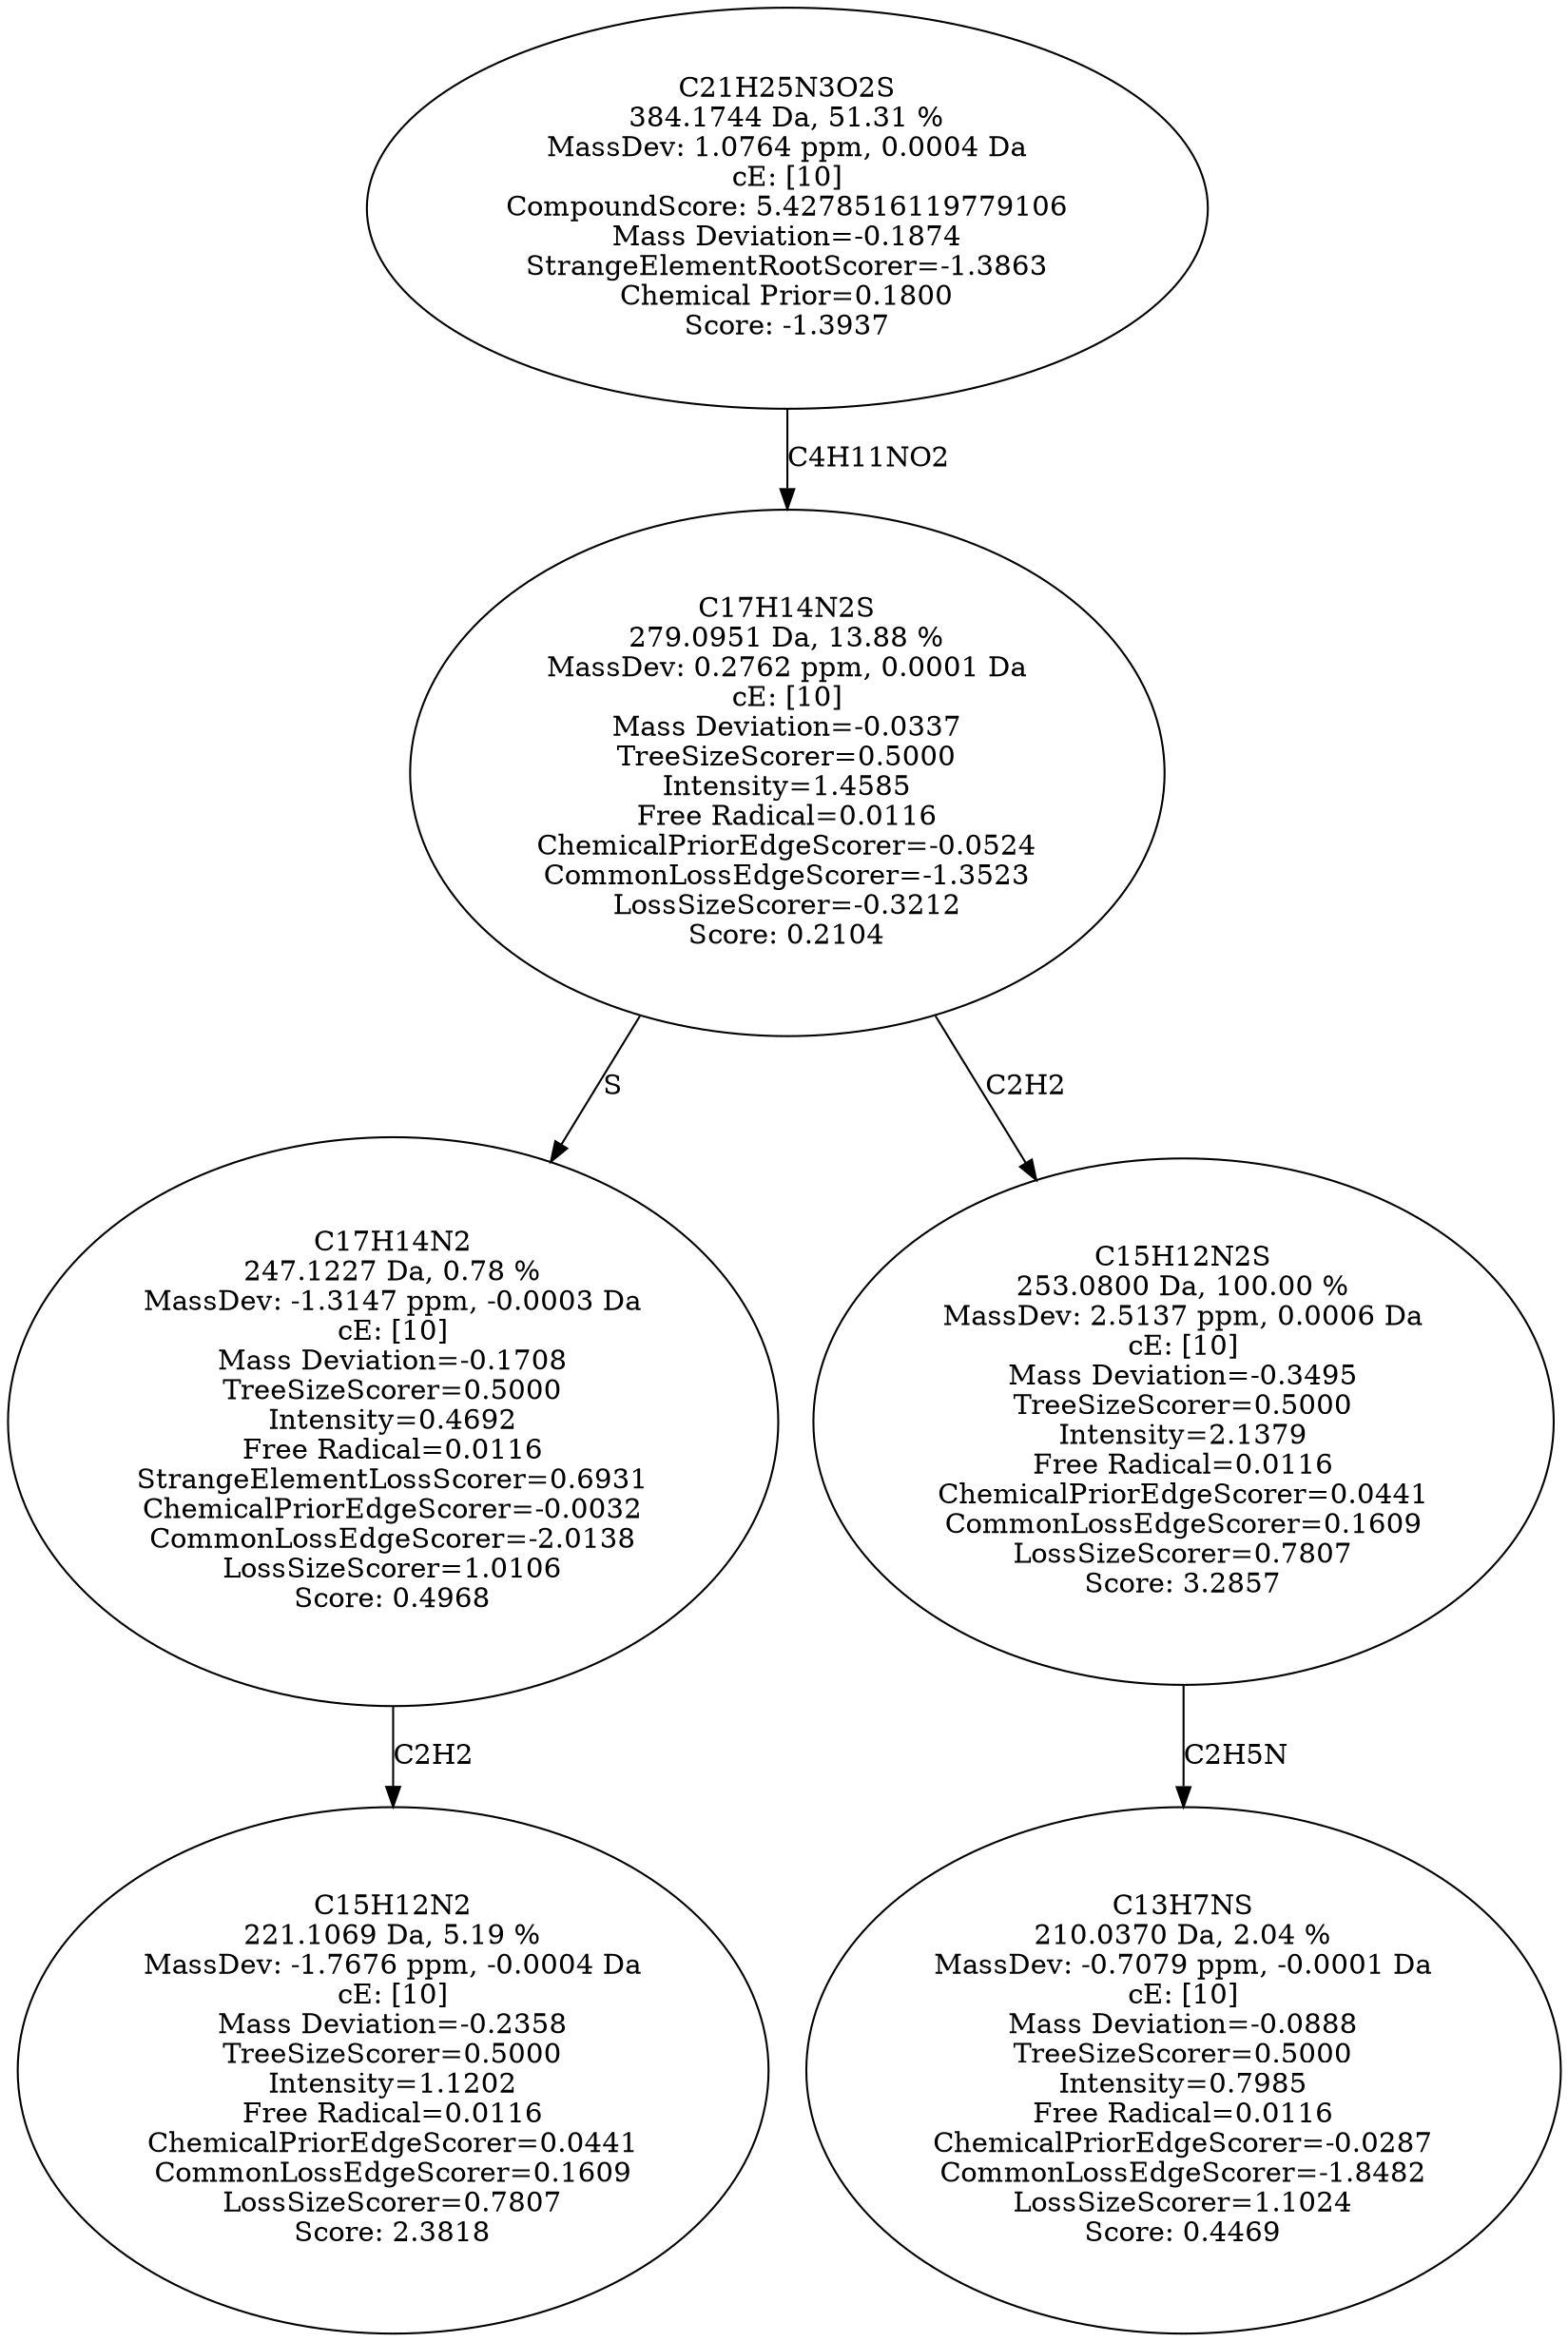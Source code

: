 strict digraph {
v1 [label="C15H12N2\n221.1069 Da, 5.19 %\nMassDev: -1.7676 ppm, -0.0004 Da\ncE: [10]\nMass Deviation=-0.2358\nTreeSizeScorer=0.5000\nIntensity=1.1202\nFree Radical=0.0116\nChemicalPriorEdgeScorer=0.0441\nCommonLossEdgeScorer=0.1609\nLossSizeScorer=0.7807\nScore: 2.3818"];
v2 [label="C17H14N2\n247.1227 Da, 0.78 %\nMassDev: -1.3147 ppm, -0.0003 Da\ncE: [10]\nMass Deviation=-0.1708\nTreeSizeScorer=0.5000\nIntensity=0.4692\nFree Radical=0.0116\nStrangeElementLossScorer=0.6931\nChemicalPriorEdgeScorer=-0.0032\nCommonLossEdgeScorer=-2.0138\nLossSizeScorer=1.0106\nScore: 0.4968"];
v3 [label="C13H7NS\n210.0370 Da, 2.04 %\nMassDev: -0.7079 ppm, -0.0001 Da\ncE: [10]\nMass Deviation=-0.0888\nTreeSizeScorer=0.5000\nIntensity=0.7985\nFree Radical=0.0116\nChemicalPriorEdgeScorer=-0.0287\nCommonLossEdgeScorer=-1.8482\nLossSizeScorer=1.1024\nScore: 0.4469"];
v4 [label="C15H12N2S\n253.0800 Da, 100.00 %\nMassDev: 2.5137 ppm, 0.0006 Da\ncE: [10]\nMass Deviation=-0.3495\nTreeSizeScorer=0.5000\nIntensity=2.1379\nFree Radical=0.0116\nChemicalPriorEdgeScorer=0.0441\nCommonLossEdgeScorer=0.1609\nLossSizeScorer=0.7807\nScore: 3.2857"];
v5 [label="C17H14N2S\n279.0951 Da, 13.88 %\nMassDev: 0.2762 ppm, 0.0001 Da\ncE: [10]\nMass Deviation=-0.0337\nTreeSizeScorer=0.5000\nIntensity=1.4585\nFree Radical=0.0116\nChemicalPriorEdgeScorer=-0.0524\nCommonLossEdgeScorer=-1.3523\nLossSizeScorer=-0.3212\nScore: 0.2104"];
v6 [label="C21H25N3O2S\n384.1744 Da, 51.31 %\nMassDev: 1.0764 ppm, 0.0004 Da\ncE: [10]\nCompoundScore: 5.4278516119779106\nMass Deviation=-0.1874\nStrangeElementRootScorer=-1.3863\nChemical Prior=0.1800\nScore: -1.3937"];
v2 -> v1 [label="C2H2"];
v5 -> v2 [label="S"];
v4 -> v3 [label="C2H5N"];
v5 -> v4 [label="C2H2"];
v6 -> v5 [label="C4H11NO2"];
}
